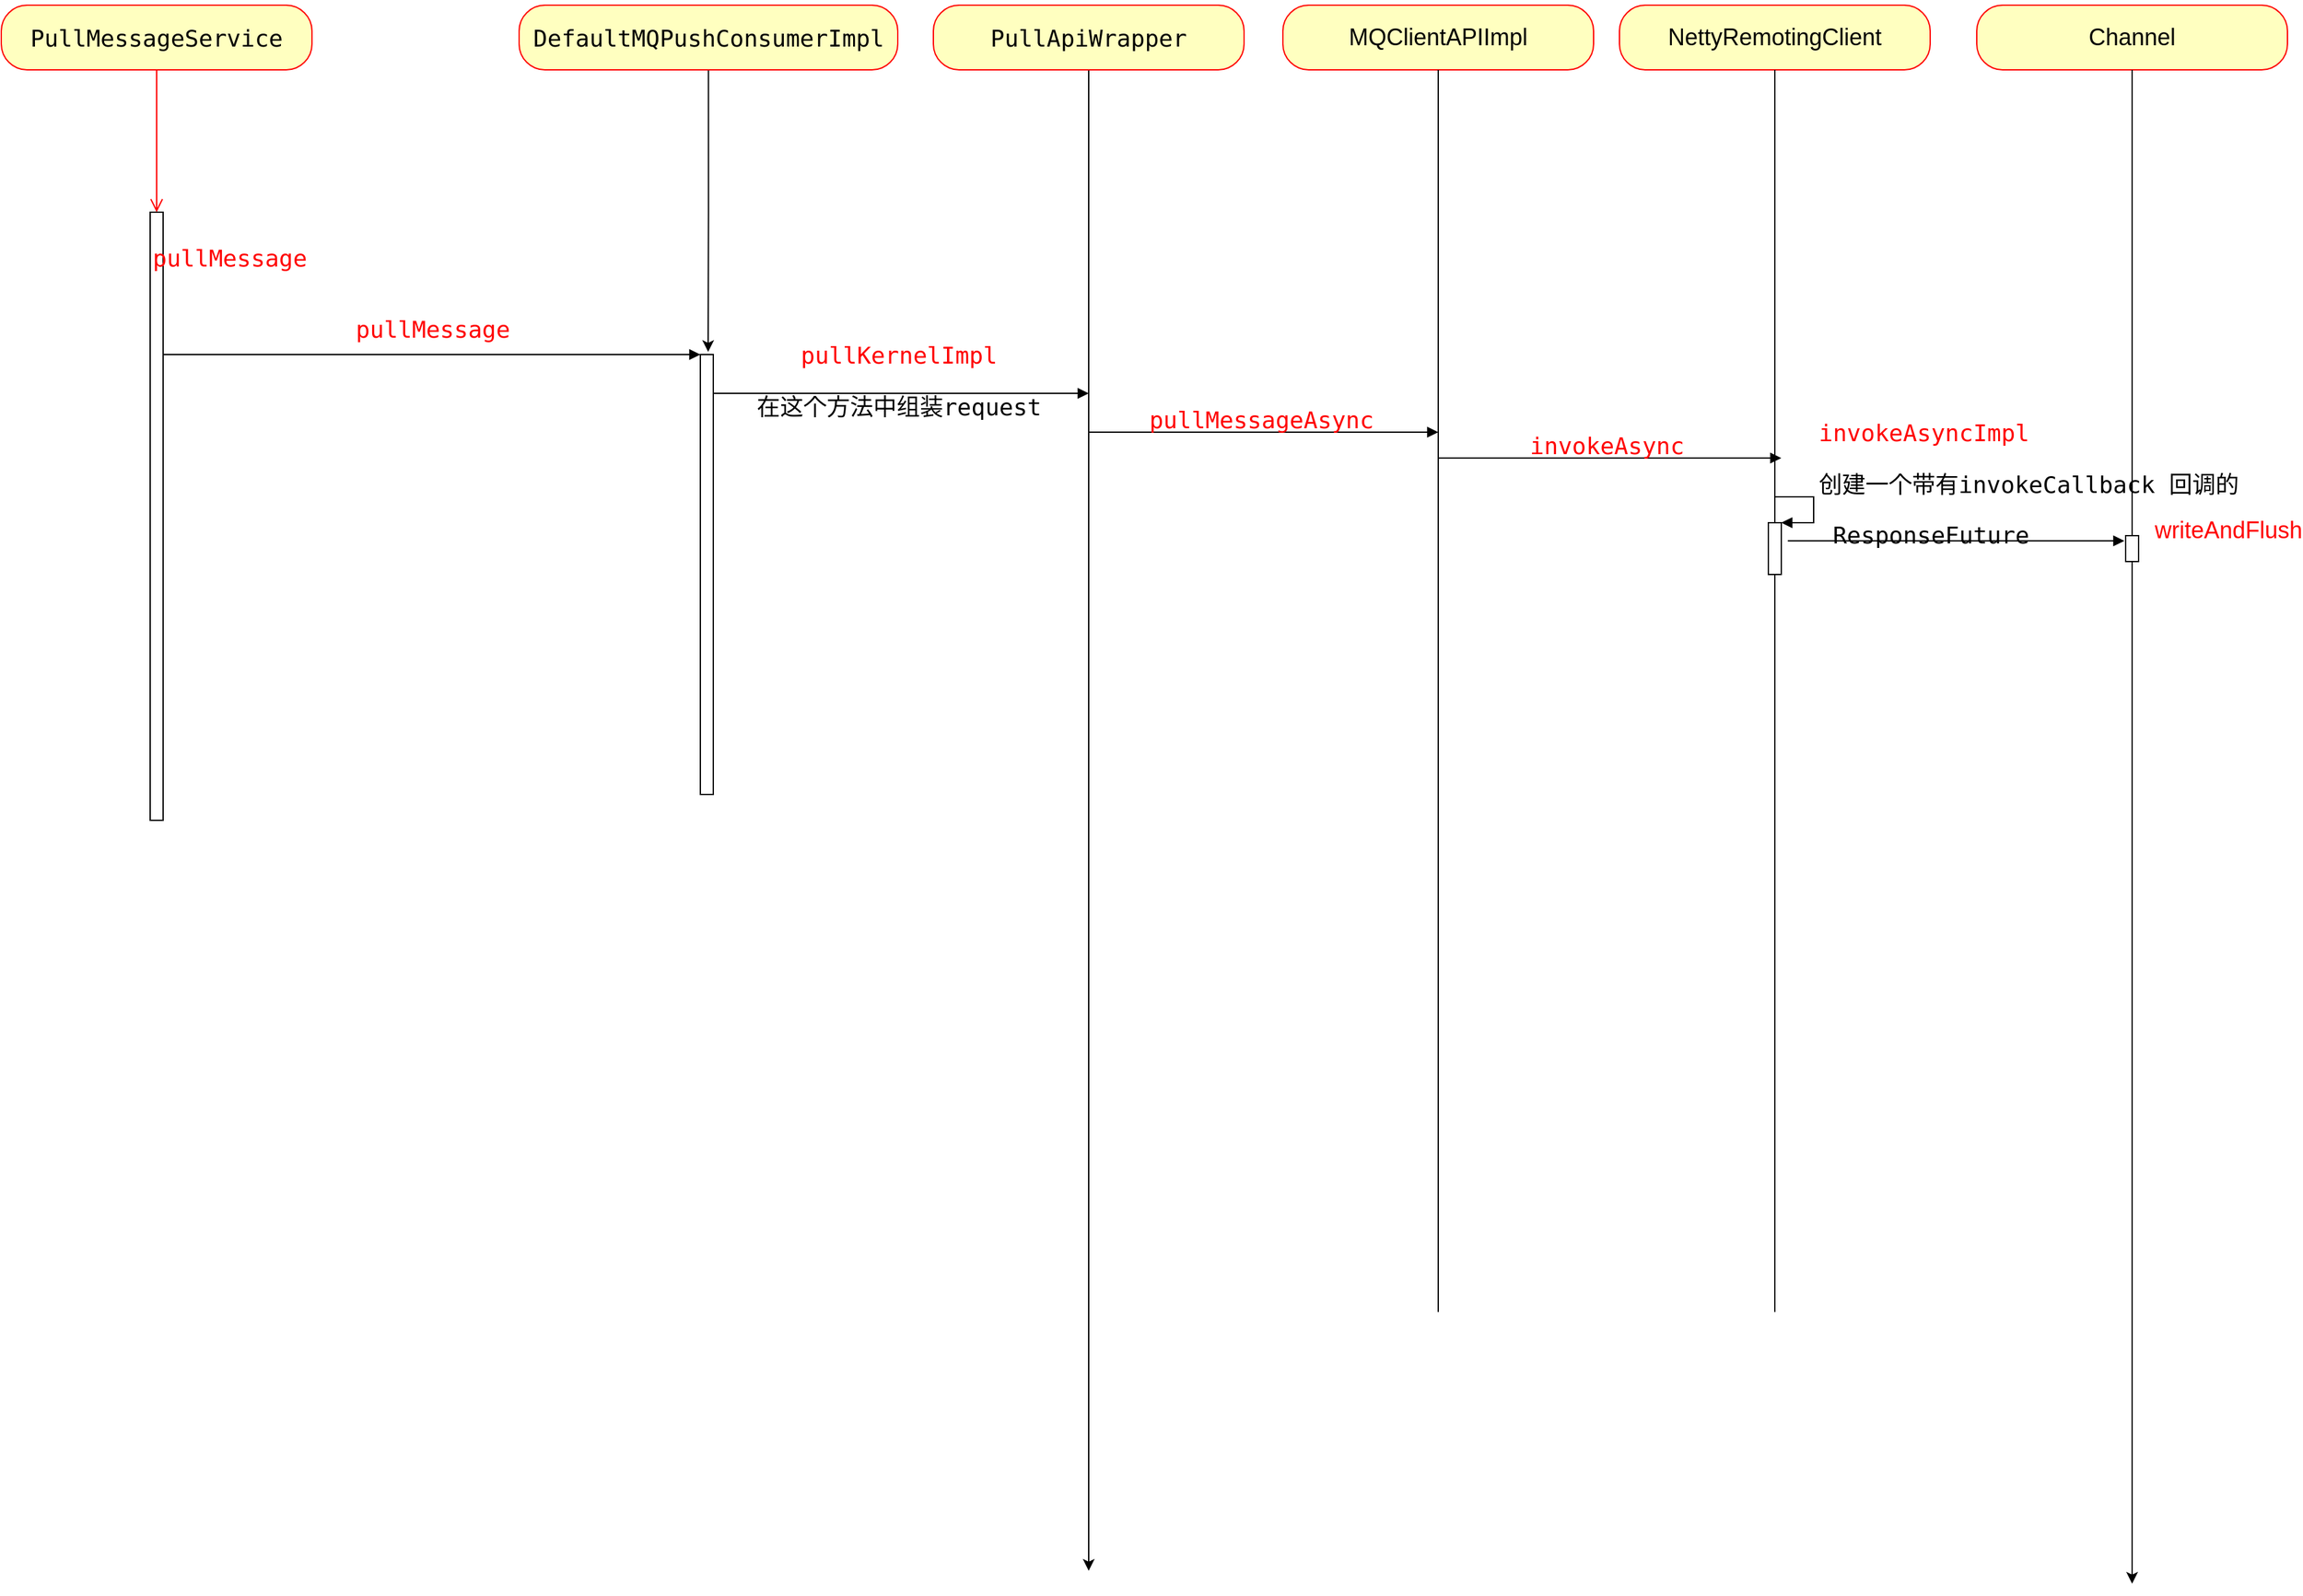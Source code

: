 <mxfile version="19.0.0" type="device"><diagram id="ofHFoxW8UKTzlNzZgIDY" name="第 1 页"><mxGraphModel dx="946" dy="587" grid="1" gridSize="10" guides="1" tooltips="1" connect="1" arrows="1" fold="1" page="1" pageScale="1" pageWidth="827" pageHeight="1169" math="0" shadow="0"><root><mxCell id="0"/><mxCell id="1" parent="0"/><mxCell id="ECjfoYU3VdDNEi6iVM2M-1" value="&lt;pre style=&quot;font-family: Menlo, monospace; font-size: 18px;&quot;&gt;&lt;span style=&quot;font-size: 18px;&quot;&gt;PullMessageService&lt;/span&gt;&lt;/pre&gt;" style="rounded=1;whiteSpace=wrap;html=1;arcSize=40;fontColor=default;fillColor=#ffffc0;strokeColor=#ff0000;labelBackgroundColor=none;fontSize=18;" parent="1" vertex="1"><mxGeometry x="100" y="30" width="240" height="50" as="geometry"/></mxCell><mxCell id="ECjfoYU3VdDNEi6iVM2M-2" value="" style="edgeStyle=orthogonalEdgeStyle;html=1;verticalAlign=bottom;endArrow=open;endSize=8;strokeColor=#ff0000;rounded=0;fontSize=18;" parent="1" source="ECjfoYU3VdDNEi6iVM2M-1" target="ECjfoYU3VdDNEi6iVM2M-3" edge="1"><mxGeometry relative="1" as="geometry"><mxPoint x="220" y="390" as="targetPoint"/></mxGeometry></mxCell><mxCell id="ECjfoYU3VdDNEi6iVM2M-3" value="&lt;pre style=&quot;text-align: center; font-family: Menlo, monospace; font-size: 18px;&quot;&gt;&lt;font color=&quot;#ff0000&quot; style=&quot;font-size: 18px;&quot;&gt;pullMessage&lt;/font&gt;&lt;/pre&gt;" style="html=1;points=[];perimeter=orthogonalPerimeter;horizontal=1;verticalAlign=top;align=left;labelBackgroundColor=none;fontSize=18;" parent="1" vertex="1"><mxGeometry x="215" y="190" width="10" height="470" as="geometry"/></mxCell><mxCell id="ECjfoYU3VdDNEi6iVM2M-15" style="edgeStyle=orthogonalEdgeStyle;rounded=0;orthogonalLoop=1;jettySize=auto;html=1;exitX=0.5;exitY=1;exitDx=0;exitDy=0;fontColor=#000000;entryX=0.6;entryY=-0.006;entryDx=0;entryDy=0;entryPerimeter=0;fontSize=18;" parent="1" source="ECjfoYU3VdDNEi6iVM2M-14" target="ECjfoYU3VdDNEi6iVM2M-16" edge="1"><mxGeometry relative="1" as="geometry"><mxPoint x="660" y="550" as="targetPoint"/></mxGeometry></mxCell><mxCell id="ECjfoYU3VdDNEi6iVM2M-14" value="&lt;pre style=&quot;font-family: Menlo, monospace; font-size: 18px;&quot;&gt;&lt;pre style=&quot;font-family: Menlo, monospace; font-size: 18px;&quot;&gt;&lt;span style=&quot;font-size: 18px;&quot;&gt;DefaultMQPushConsumerImpl&lt;/span&gt;&lt;/pre&gt;&lt;/pre&gt;" style="rounded=1;whiteSpace=wrap;html=1;arcSize=40;fontColor=default;fillColor=#ffffc0;strokeColor=#ff0000;labelBackgroundColor=none;fontSize=18;" parent="1" vertex="1"><mxGeometry x="500" y="30" width="292.5" height="50" as="geometry"/></mxCell><mxCell id="ECjfoYU3VdDNEi6iVM2M-16" value="" style="html=1;points=[];perimeter=orthogonalPerimeter;fontColor=#000000;fontSize=18;" parent="1" vertex="1"><mxGeometry x="640" y="300" width="10" height="340" as="geometry"/></mxCell><mxCell id="ECjfoYU3VdDNEi6iVM2M-17" value="" style="html=1;verticalAlign=bottom;endArrow=block;entryX=0;entryY=0;rounded=0;fontColor=#000000;fontSize=18;" parent="1" target="ECjfoYU3VdDNEi6iVM2M-16" edge="1"><mxGeometry x="0.189" y="-30" relative="1" as="geometry"><mxPoint x="225" y="300" as="sourcePoint"/><mxPoint as="offset"/></mxGeometry></mxCell><mxCell id="ECjfoYU3VdDNEi6iVM2M-22" value="&lt;pre style=&quot;font-family: Menlo, monospace; font-size: 18px;&quot;&gt;&lt;font color=&quot;#ff0000&quot; style=&quot;font-size: 18px;&quot;&gt;pullMessage&lt;/font&gt;&lt;/pre&gt;&lt;pre style=&quot;font-family: Menlo, monospace; font-size: 18px;&quot;&gt;&lt;pre style=&quot;font-size: 18px;&quot;&gt;&lt;br style=&quot;font-size: 18px;&quot;&gt;&lt;/pre&gt;&lt;/pre&gt;" style="edgeLabel;html=1;align=center;verticalAlign=middle;resizable=0;points=[];fontColor=#000000;labelBackgroundColor=none;fontSize=18;" parent="ECjfoYU3VdDNEi6iVM2M-17" vertex="1" connectable="0"><mxGeometry x="0.049" y="4" relative="1" as="geometry"><mxPoint x="-10" y="4" as="offset"/></mxGeometry></mxCell><mxCell id="ECjfoYU3VdDNEi6iVM2M-24" style="edgeStyle=orthogonalEdgeStyle;rounded=0;orthogonalLoop=1;jettySize=auto;html=1;exitX=0.5;exitY=1;exitDx=0;exitDy=0;fontColor=#000000;fontSize=18;" parent="1" source="ECjfoYU3VdDNEi6iVM2M-23" edge="1"><mxGeometry relative="1" as="geometry"><mxPoint x="940" y="1240" as="targetPoint"/></mxGeometry></mxCell><mxCell id="ECjfoYU3VdDNEi6iVM2M-23" value="&lt;pre style=&quot;font-size: 18px;&quot;&gt;&lt;pre style=&quot;font-size: 18px;&quot;&gt;&lt;font face=&quot;Menlo, monospace&quot; style=&quot;font-size: 18px;&quot;&gt;&lt;span style=&quot;font-size: 18px;&quot;&gt;PullApiWrapper&lt;/span&gt;&lt;/font&gt;&lt;font face=&quot;Menlo, monospace&quot; color=&quot;#abb2bf&quot; style=&quot;font-size: 18px;&quot;&gt;&lt;span style=&quot;font-size: 18px;&quot;&gt;&lt;br style=&quot;font-size: 18px;&quot;&gt;&lt;/span&gt;&lt;/font&gt;&lt;/pre&gt;&lt;/pre&gt;" style="rounded=1;whiteSpace=wrap;html=1;arcSize=40;fontColor=#000000;fillColor=#ffffc0;strokeColor=#ff0000;labelBackgroundColor=none;fontSize=18;" parent="1" vertex="1"><mxGeometry x="820" y="30" width="240" height="50" as="geometry"/></mxCell><mxCell id="ECjfoYU3VdDNEi6iVM2M-29" value="&lt;span style=&quot;font-size: 18px;&quot;&gt;MQClientAPIImpl&lt;/span&gt;" style="rounded=1;arcSize=40;fontColor=#000000;fillColor=#ffffc0;strokeColor=#ff0000;spacing=0;align=center;verticalAlign=middle;labelBorderColor=none;labelBackgroundColor=none;whiteSpace=wrap;html=1;fontSize=18;" parent="1" vertex="1"><mxGeometry x="1090" y="30" width="240" height="50" as="geometry"/></mxCell><mxCell id="ECjfoYU3VdDNEi6iVM2M-34" value="" style="edgeStyle=orthogonalEdgeStyle;rounded=0;orthogonalLoop=1;jettySize=auto;html=1;exitX=0.5;exitY=1;exitDx=0;exitDy=0;fontColor=#000000;endArrow=none;fontSize=18;" parent="1" source="ECjfoYU3VdDNEi6iVM2M-29" edge="1"><mxGeometry relative="1" as="geometry"><mxPoint x="1210" y="1040" as="targetPoint"/><mxPoint x="1210" y="80" as="sourcePoint"/></mxGeometry></mxCell><mxCell id="ECjfoYU3VdDNEi6iVM2M-38" value="&lt;span style=&quot;font-size: 18px;&quot;&gt;NettyRemotingClient&lt;/span&gt;" style="rounded=1;arcSize=40;fontColor=#000000;fillColor=#ffffc0;strokeColor=#ff0000;spacing=0;align=center;verticalAlign=middle;labelBorderColor=none;labelBackgroundColor=none;whiteSpace=wrap;html=1;fontSize=18;" parent="1" vertex="1"><mxGeometry x="1350" y="30" width="240" height="50" as="geometry"/></mxCell><mxCell id="ECjfoYU3VdDNEi6iVM2M-43" value="" style="edgeStyle=orthogonalEdgeStyle;rounded=0;orthogonalLoop=1;jettySize=auto;html=1;exitX=0.5;exitY=1;exitDx=0;exitDy=0;labelBackgroundColor=none;fontSize=18;fontColor=#FF0000;endArrow=none;" parent="1" source="ECjfoYU3VdDNEi6iVM2M-38" edge="1"><mxGeometry relative="1" as="geometry"><mxPoint x="1470" y="1040" as="targetPoint"/><mxPoint x="1470" y="80" as="sourcePoint"/><Array as="points"><mxPoint x="1470" y="860"/></Array></mxGeometry></mxCell><mxCell id="V2FcRyWMENiEFI2-GlnM-4" value="" style="html=1;verticalAlign=bottom;endArrow=block;rounded=0;fontColor=#000000;fontSize=18;" parent="1" edge="1"><mxGeometry x="0.189" y="-30" relative="1" as="geometry"><mxPoint x="650" y="330" as="sourcePoint"/><mxPoint as="offset"/><mxPoint x="940" y="330" as="targetPoint"/></mxGeometry></mxCell><mxCell id="V2FcRyWMENiEFI2-GlnM-5" value="&lt;pre style=&quot;font-family: Menlo, monospace; font-size: 18px;&quot;&gt;&lt;font color=&quot;#ff0000&quot; style=&quot;font-size: 18px;&quot;&gt;pullKernelImpl&lt;/font&gt;&lt;/pre&gt;&lt;pre style=&quot;font-family: Menlo, monospace; font-size: 18px;&quot;&gt;&lt;font style=&quot;font-size: 18px;&quot;&gt;在这个方法中组装request&lt;/font&gt;&lt;/pre&gt;" style="edgeLabel;html=1;align=center;verticalAlign=middle;resizable=0;points=[];fontColor=#000000;labelBackgroundColor=none;fontSize=18;" parent="V2FcRyWMENiEFI2-GlnM-4" vertex="1" connectable="0"><mxGeometry x="0.049" y="4" relative="1" as="geometry"><mxPoint x="-9" y="-6" as="offset"/></mxGeometry></mxCell><mxCell id="V2FcRyWMENiEFI2-GlnM-8" value="" style="html=1;verticalAlign=bottom;endArrow=block;rounded=0;fontColor=#000000;fontSize=18;" parent="1" edge="1"><mxGeometry x="0.189" y="-30" relative="1" as="geometry"><mxPoint x="940" y="360" as="sourcePoint"/><mxPoint as="offset"/><mxPoint x="1210" y="360" as="targetPoint"/></mxGeometry></mxCell><mxCell id="V2FcRyWMENiEFI2-GlnM-9" value="&lt;pre style=&quot;font-family: Menlo, monospace; font-size: 18px;&quot;&gt;&lt;font color=&quot;#ff0000&quot; style=&quot;font-size: 18px;&quot;&gt;pullMessageAsync&lt;/font&gt;&lt;/pre&gt;" style="edgeLabel;html=1;align=center;verticalAlign=middle;resizable=0;points=[];fontColor=#000000;labelBackgroundColor=none;fontSize=18;" parent="V2FcRyWMENiEFI2-GlnM-8" vertex="1" connectable="0"><mxGeometry x="0.049" y="4" relative="1" as="geometry"><mxPoint x="-9" y="-6" as="offset"/></mxGeometry></mxCell><mxCell id="V2FcRyWMENiEFI2-GlnM-10" value="" style="html=1;verticalAlign=bottom;endArrow=block;rounded=0;fontColor=#000000;fontSize=18;" parent="1" edge="1"><mxGeometry x="0.189" y="-30" relative="1" as="geometry"><mxPoint x="1210" y="380" as="sourcePoint"/><mxPoint as="offset"/><mxPoint x="1475" y="380" as="targetPoint"/></mxGeometry></mxCell><mxCell id="V2FcRyWMENiEFI2-GlnM-11" value="&lt;pre style=&quot;font-family: Menlo, monospace; font-size: 18px;&quot;&gt;&lt;font color=&quot;#ff0000&quot; style=&quot;font-size: 18px;&quot;&gt;invokeAsync&lt;/font&gt;&lt;/pre&gt;" style="edgeLabel;html=1;align=center;verticalAlign=middle;resizable=0;points=[];fontColor=#000000;labelBackgroundColor=none;fontSize=18;" parent="V2FcRyWMENiEFI2-GlnM-10" vertex="1" connectable="0"><mxGeometry x="0.049" y="4" relative="1" as="geometry"><mxPoint x="-9" y="-6" as="offset"/></mxGeometry></mxCell><mxCell id="V2FcRyWMENiEFI2-GlnM-12" value="" style="html=1;points=[];perimeter=orthogonalPerimeter;fontSize=18;" parent="1" vertex="1"><mxGeometry x="1465" y="430" width="10" height="40" as="geometry"/></mxCell><mxCell id="V2FcRyWMENiEFI2-GlnM-13" value="&lt;pre style=&quot;font-size: 18px;&quot;&gt;&lt;font style=&quot;font-size: 18px;&quot; color=&quot;#ff0000&quot;&gt;invokeAsyncImpl&lt;/font&gt;&lt;/pre&gt;&lt;pre style=&quot;font-size: 18px;&quot;&gt;&lt;pre style=&quot;font-size: 18px;&quot;&gt;创建一个带有invokeCallback 回调的&lt;/pre&gt;&lt;pre style=&quot;font-size: 18px;&quot;&gt; ResponseFuture&lt;/pre&gt;&lt;/pre&gt;" style="edgeStyle=orthogonalEdgeStyle;html=1;align=left;spacingLeft=2;endArrow=block;rounded=0;entryX=1;entryY=0;fontSize=18;" parent="1" target="V2FcRyWMENiEFI2-GlnM-12" edge="1"><mxGeometry x="-0.2" y="-10" relative="1" as="geometry"><mxPoint x="1470" y="410" as="sourcePoint"/><Array as="points"><mxPoint x="1500" y="410"/></Array><mxPoint x="10" y="-10" as="offset"/></mxGeometry></mxCell><mxCell id="V2FcRyWMENiEFI2-GlnM-14" style="edgeStyle=orthogonalEdgeStyle;rounded=0;orthogonalLoop=1;jettySize=auto;html=1;exitX=0.5;exitY=1;exitDx=0;exitDy=0;labelBackgroundColor=none;fontSize=18;fontColor=#FF0000;startArrow=none;" parent="1" source="V2FcRyWMENiEFI2-GlnM-18" edge="1"><mxGeometry relative="1" as="geometry"><mxPoint x="1746" y="1250" as="targetPoint"/></mxGeometry></mxCell><mxCell id="V2FcRyWMENiEFI2-GlnM-15" value="&lt;span style=&quot;font-size: 18px;&quot;&gt;Channel&lt;/span&gt;" style="rounded=1;arcSize=40;fontColor=#000000;fillColor=#ffffc0;strokeColor=#ff0000;spacing=0;align=center;verticalAlign=middle;labelBorderColor=none;labelBackgroundColor=none;whiteSpace=wrap;html=1;fontSize=18;" parent="1" vertex="1"><mxGeometry x="1626" y="30" width="240" height="50" as="geometry"/></mxCell><mxCell id="V2FcRyWMENiEFI2-GlnM-16" value="writeAndFlush" style="html=1;verticalAlign=bottom;endArrow=block;entryX=-0.1;entryY=0.2;rounded=0;labelBackgroundColor=none;fontSize=18;fontColor=#FF0000;entryDx=0;entryDy=0;entryPerimeter=0;" parent="1" target="V2FcRyWMENiEFI2-GlnM-18" edge="1"><mxGeometry x="1" y="-80" relative="1" as="geometry"><mxPoint x="1480" y="444" as="sourcePoint"/><mxPoint x="80" y="-74" as="offset"/></mxGeometry></mxCell><mxCell id="V2FcRyWMENiEFI2-GlnM-18" value="" style="html=1;points=[];perimeter=orthogonalPerimeter;labelBackgroundColor=none;labelBorderColor=none;fontSize=18;fontColor=#FF0000;" parent="1" vertex="1"><mxGeometry x="1741" y="440" width="10" height="20" as="geometry"/></mxCell><mxCell id="V2FcRyWMENiEFI2-GlnM-19" value="" style="edgeStyle=orthogonalEdgeStyle;rounded=0;orthogonalLoop=1;jettySize=auto;html=1;exitX=0.5;exitY=1;exitDx=0;exitDy=0;labelBackgroundColor=none;fontSize=18;fontColor=#FF0000;endArrow=none;" parent="1" source="V2FcRyWMENiEFI2-GlnM-15" target="V2FcRyWMENiEFI2-GlnM-18" edge="1"><mxGeometry relative="1" as="geometry"><mxPoint x="1766" y="1240" as="targetPoint"/><mxPoint x="1746" y="80" as="sourcePoint"/><Array as="points"><mxPoint x="1746" y="450"/><mxPoint x="1746" y="450"/></Array></mxGeometry></mxCell></root></mxGraphModel></diagram></mxfile>